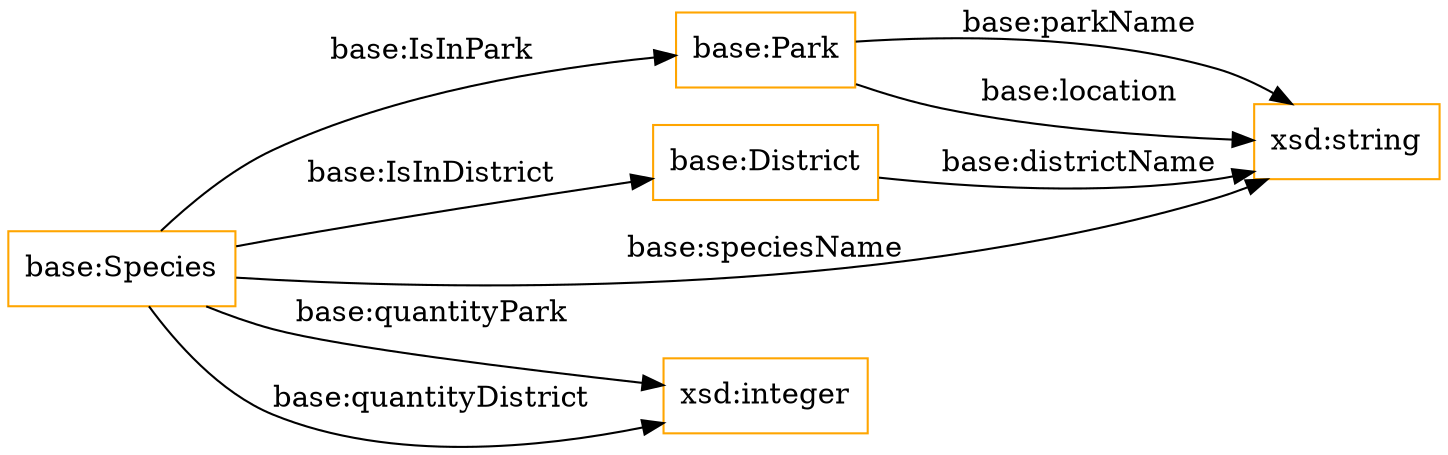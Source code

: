 digraph ar2dtool_diagram { 
rankdir=LR;
size="1501"
node [shape = rectangle, color="orange"]; "base:Species" "base:Park" "base:District" ; /*classes style*/
	"base:Park" -> "xsd:string" [ label = "base:parkName" ];
	"base:Species" -> "xsd:string" [ label = "base:speciesName" ];
	"base:District" -> "xsd:string" [ label = "base:districtName" ];
	"base:Species" -> "xsd:integer" [ label = "base:quantityPark" ];
	"base:Species" -> "xsd:integer" [ label = "base:quantityDistrict" ];
	"base:Species" -> "base:Park" [ label = "base:IsInPark" ];
	"base:Species" -> "base:District" [ label = "base:IsInDistrict" ];
	"base:Park" -> "xsd:string" [ label = "base:location" ];

}
